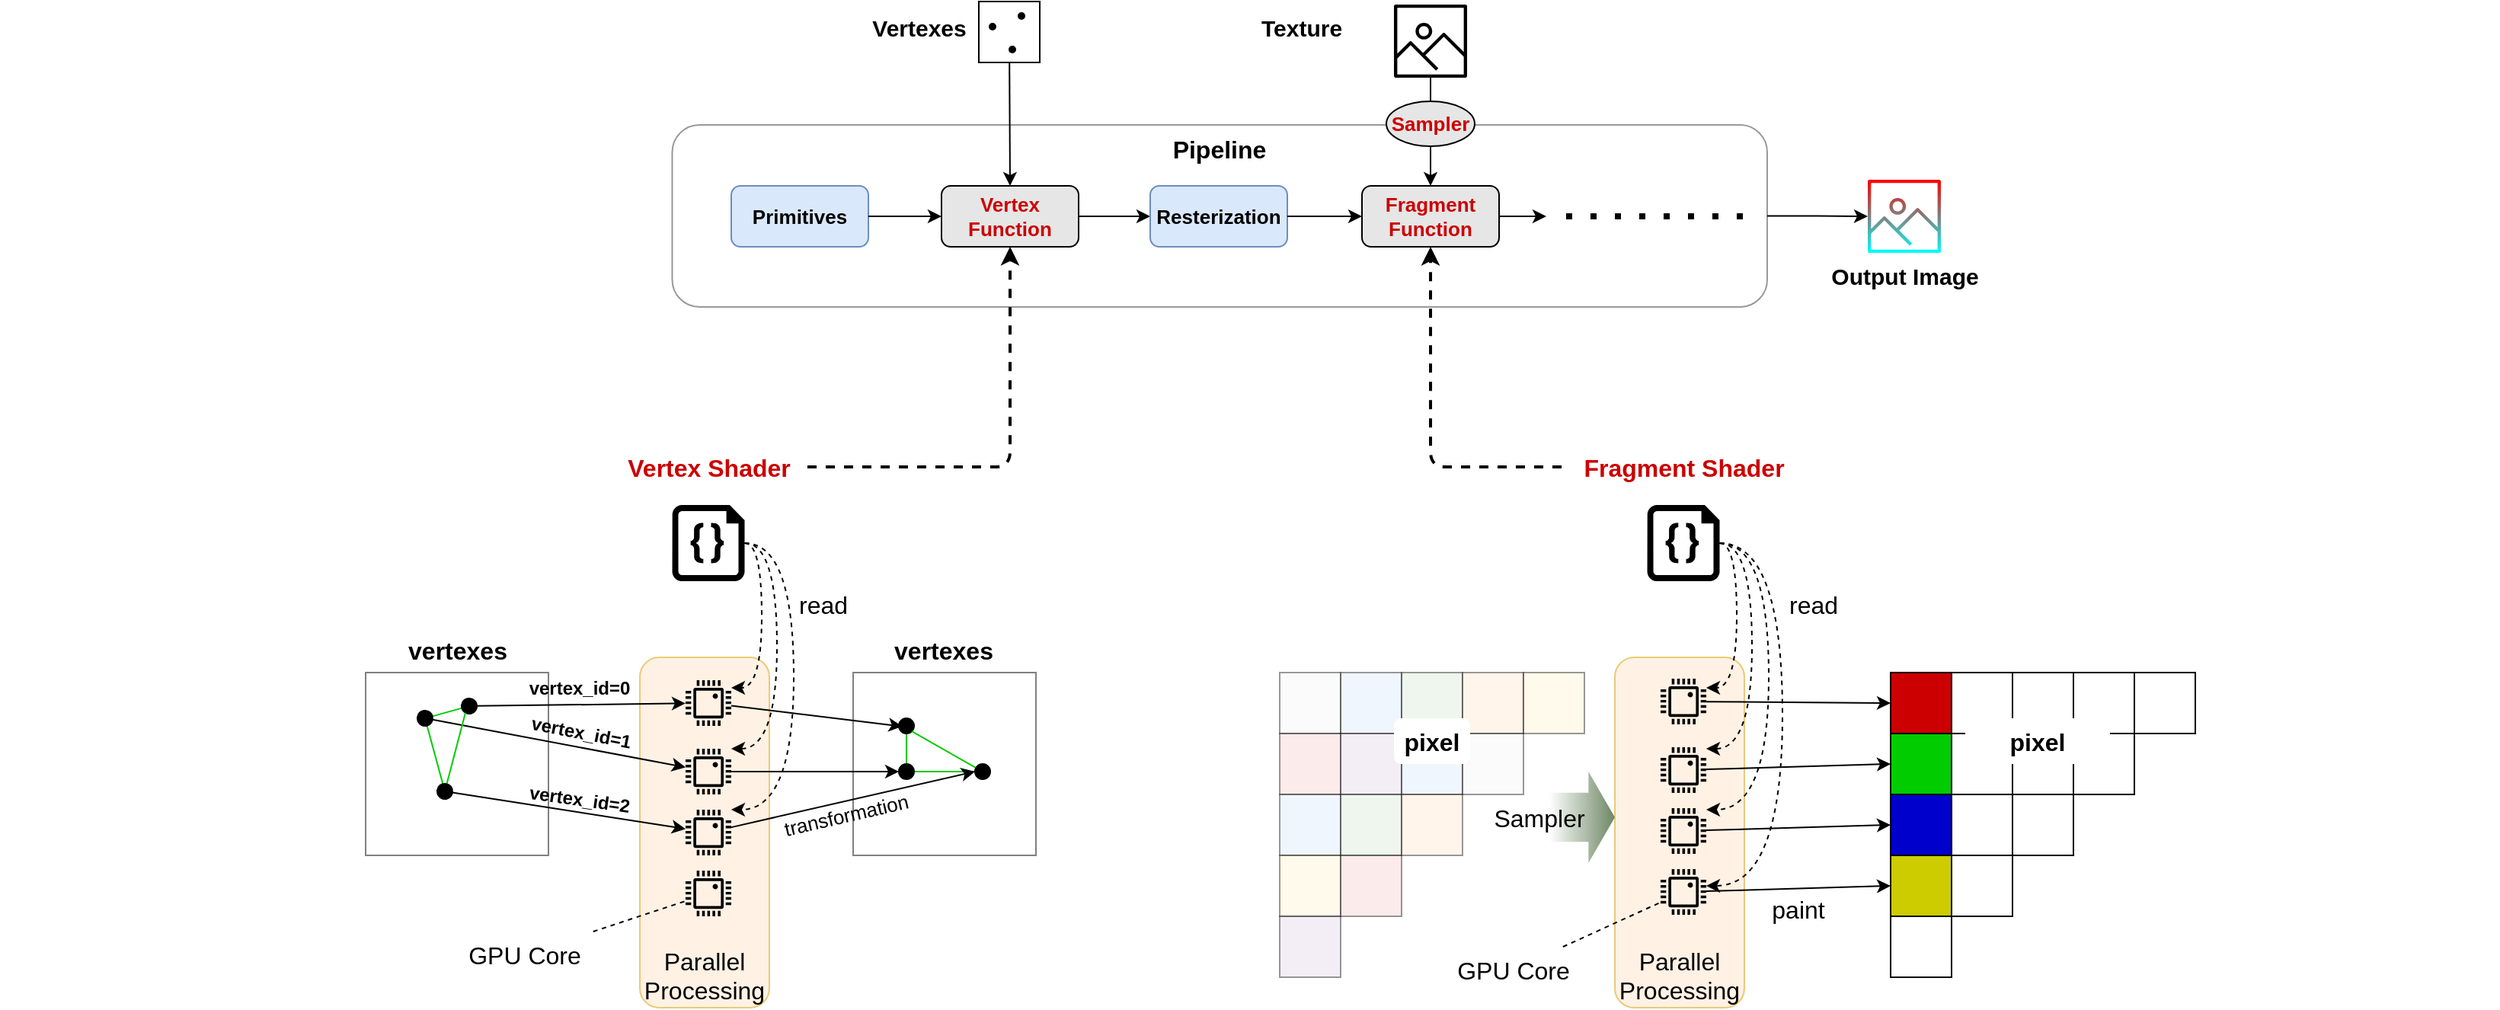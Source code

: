 <mxfile version="21.1.2" type="device">
  <diagram name="ページ1" id="CAR7LNhN3lg9KbOMNgop">
    <mxGraphModel dx="1418" dy="775" grid="1" gridSize="10" guides="1" tooltips="1" connect="1" arrows="1" fold="1" page="1" pageScale="1" pageWidth="1169" pageHeight="827" math="0" shadow="0">
      <root>
        <mxCell id="0" />
        <mxCell id="1" parent="0" />
        <mxCell id="ubxh0lVAukRW7MOjNGpe-1" value="Pipeline" style="rounded=1;whiteSpace=wrap;html=1;verticalAlign=top;fontStyle=1;fontSize=16;fillColor=none;strokeWidth=1;strokeColor=#999999;" parent="1" vertex="1">
          <mxGeometry x="441.25" y="81" width="718.75" height="119.5" as="geometry" />
        </mxCell>
        <mxCell id="ubxh0lVAukRW7MOjNGpe-2" value="Parallel&lt;br&gt;Processing" style="rounded=1;whiteSpace=wrap;html=1;fontStyle=0;verticalAlign=bottom;strokeColor=#d79b00;fillColor=#ffe6cc;fontSize=16;opacity=50;" parent="1" vertex="1">
          <mxGeometry x="420" y="430.5" width="85" height="230" as="geometry" />
        </mxCell>
        <mxCell id="ubxh0lVAukRW7MOjNGpe-3" value="" style="rounded=0;whiteSpace=wrap;html=1;fillColor=none;strokeColor=none;" parent="1" vertex="1">
          <mxGeometry y="0.5" width="40" height="40" as="geometry" />
        </mxCell>
        <mxCell id="ubxh0lVAukRW7MOjNGpe-4" value="" style="rounded=0;whiteSpace=wrap;html=1;fillColor=#CC0000;" parent="1" vertex="1">
          <mxGeometry x="1241" y="440.5" width="40" height="40" as="geometry" />
        </mxCell>
        <mxCell id="ubxh0lVAukRW7MOjNGpe-5" value="" style="rounded=0;whiteSpace=wrap;html=1;fillColor=none;strokeColor=none;" parent="1" vertex="1">
          <mxGeometry x="1600" width="40" height="40" as="geometry" />
        </mxCell>
        <mxCell id="ubxh0lVAukRW7MOjNGpe-6" value="" style="rounded=0;whiteSpace=wrap;html=1;fillColor=#00CC00;" parent="1" vertex="1">
          <mxGeometry x="1241" y="480.5" width="40" height="40" as="geometry" />
        </mxCell>
        <mxCell id="ubxh0lVAukRW7MOjNGpe-7" value="" style="rounded=0;whiteSpace=wrap;html=1;fillColor=#0000CC;" parent="1" vertex="1">
          <mxGeometry x="1241" y="520.5" width="40" height="40" as="geometry" />
        </mxCell>
        <mxCell id="ubxh0lVAukRW7MOjNGpe-8" value="" style="rounded=0;whiteSpace=wrap;html=1;fillColor=#CCCC00;" parent="1" vertex="1">
          <mxGeometry x="1241" y="560.5" width="40" height="40" as="geometry" />
        </mxCell>
        <mxCell id="ubxh0lVAukRW7MOjNGpe-9" value="&lt;font color=&quot;#cc0000&quot;&gt;&lt;b&gt;Fragment Shader&lt;/b&gt;&lt;/font&gt;" style="text;html=1;align=center;verticalAlign=middle;resizable=0;points=[];autosize=1;strokeColor=none;fillColor=none;fontSize=16;container=0;" parent="1" vertex="1">
          <mxGeometry x="1025" y="290.5" width="160" height="30" as="geometry" />
        </mxCell>
        <mxCell id="ubxh0lVAukRW7MOjNGpe-10" value="&lt;font color=&quot;#cc0000&quot;&gt;&lt;b&gt;Vertex Shader&lt;/b&gt;&lt;/font&gt;" style="text;html=1;align=center;verticalAlign=middle;resizable=0;points=[];autosize=1;strokeColor=none;fillColor=none;fontSize=16;container=0;" parent="1" vertex="1">
          <mxGeometry x="400" y="290.5" width="130" height="30" as="geometry" />
        </mxCell>
        <mxCell id="ubxh0lVAukRW7MOjNGpe-11" style="edgeStyle=orthogonalEdgeStyle;shape=connector;curved=1;rounded=0;orthogonalLoop=1;jettySize=auto;html=1;dashed=1;labelBackgroundColor=default;strokeColor=default;fontFamily=Helvetica;fontSize=11;fontColor=default;endArrow=classic;" parent="1" source="ubxh0lVAukRW7MOjNGpe-14" target="ubxh0lVAukRW7MOjNGpe-29" edge="1">
          <mxGeometry relative="1" as="geometry">
            <Array as="points">
              <mxPoint x="500" y="355.5" />
              <mxPoint x="500" y="450.5" />
            </Array>
          </mxGeometry>
        </mxCell>
        <mxCell id="ubxh0lVAukRW7MOjNGpe-12" style="edgeStyle=orthogonalEdgeStyle;shape=connector;curved=1;rounded=0;orthogonalLoop=1;jettySize=auto;html=1;dashed=1;labelBackgroundColor=default;strokeColor=default;fontFamily=Helvetica;fontSize=11;fontColor=default;endArrow=classic;" parent="1" source="ubxh0lVAukRW7MOjNGpe-14" target="ubxh0lVAukRW7MOjNGpe-33" edge="1">
          <mxGeometry relative="1" as="geometry">
            <Array as="points">
              <mxPoint x="510" y="355.5" />
              <mxPoint x="510" y="490.5" />
            </Array>
          </mxGeometry>
        </mxCell>
        <mxCell id="ubxh0lVAukRW7MOjNGpe-13" style="edgeStyle=orthogonalEdgeStyle;shape=connector;curved=1;rounded=0;orthogonalLoop=1;jettySize=auto;html=1;dashed=1;labelBackgroundColor=default;strokeColor=default;fontFamily=Helvetica;fontSize=11;fontColor=default;endArrow=classic;" parent="1" source="ubxh0lVAukRW7MOjNGpe-14" target="ubxh0lVAukRW7MOjNGpe-31" edge="1">
          <mxGeometry relative="1" as="geometry">
            <mxPoint x="520" y="580.5" as="targetPoint" />
            <Array as="points">
              <mxPoint x="521" y="355.5" />
              <mxPoint x="521" y="530.5" />
            </Array>
          </mxGeometry>
        </mxCell>
        <mxCell id="ubxh0lVAukRW7MOjNGpe-14" value="" style="verticalLabelPosition=bottom;html=1;verticalAlign=top;align=center;strokeColor=none;fillColor=#000000;shape=mxgraph.azure.code_file;pointerEvents=1;container=0;" parent="1" vertex="1">
          <mxGeometry x="441.25" y="330.5" width="47.5" height="50" as="geometry" />
        </mxCell>
        <mxCell id="ubxh0lVAukRW7MOjNGpe-15" value="paint" style="text;html=1;align=center;verticalAlign=middle;resizable=0;points=[];autosize=1;strokeColor=none;fillColor=none;fontSize=16;container=0;" parent="1" vertex="1">
          <mxGeometry x="1150" y="580.5" width="60" height="30" as="geometry" />
        </mxCell>
        <mxCell id="ubxh0lVAukRW7MOjNGpe-16" value="" style="group" parent="1" vertex="1" connectable="0">
          <mxGeometry x="560" y="440.5" width="120" height="125" as="geometry" />
        </mxCell>
        <mxCell id="ubxh0lVAukRW7MOjNGpe-17" value="" style="rounded=0;whiteSpace=wrap;html=1;strokeColor=#808080;fillColor=none;" parent="ubxh0lVAukRW7MOjNGpe-16" vertex="1">
          <mxGeometry width="120" height="120" as="geometry" />
        </mxCell>
        <mxCell id="ubxh0lVAukRW7MOjNGpe-18" style="edgeStyle=none;shape=connector;rounded=0;orthogonalLoop=1;jettySize=auto;html=1;entryX=0.5;entryY=0;entryDx=0;entryDy=0;labelBackgroundColor=default;strokeColor=#00CC00;fontFamily=Helvetica;fontSize=11;fontColor=default;endArrow=none;endFill=0;fillColor=#60a917;" parent="ubxh0lVAukRW7MOjNGpe-16" source="ubxh0lVAukRW7MOjNGpe-19" target="ubxh0lVAukRW7MOjNGpe-21" edge="1">
          <mxGeometry relative="1" as="geometry" />
        </mxCell>
        <mxCell id="ubxh0lVAukRW7MOjNGpe-19" value="" style="ellipse;whiteSpace=wrap;html=1;aspect=fixed;fillColor=#000000;" parent="ubxh0lVAukRW7MOjNGpe-16" vertex="1">
          <mxGeometry x="30" y="30" width="10" height="10" as="geometry" />
        </mxCell>
        <mxCell id="ubxh0lVAukRW7MOjNGpe-20" style="edgeStyle=none;shape=connector;rounded=0;orthogonalLoop=1;jettySize=auto;html=1;entryX=0;entryY=0.5;entryDx=0;entryDy=0;labelBackgroundColor=default;strokeColor=#00CC00;fontFamily=Helvetica;fontSize=11;fontColor=default;endArrow=none;endFill=0;fillColor=#60a917;" parent="ubxh0lVAukRW7MOjNGpe-16" source="ubxh0lVAukRW7MOjNGpe-21" target="ubxh0lVAukRW7MOjNGpe-23" edge="1">
          <mxGeometry relative="1" as="geometry" />
        </mxCell>
        <mxCell id="ubxh0lVAukRW7MOjNGpe-21" value="" style="ellipse;whiteSpace=wrap;html=1;aspect=fixed;fillColor=#000000;" parent="ubxh0lVAukRW7MOjNGpe-16" vertex="1">
          <mxGeometry x="30" y="60" width="10" height="10" as="geometry" />
        </mxCell>
        <mxCell id="ubxh0lVAukRW7MOjNGpe-22" style="edgeStyle=none;shape=connector;rounded=0;orthogonalLoop=1;jettySize=auto;html=1;entryX=1;entryY=1;entryDx=0;entryDy=0;labelBackgroundColor=default;strokeColor=#00CC00;fontFamily=Helvetica;fontSize=11;fontColor=default;endArrow=none;endFill=0;fillColor=#60a917;" parent="ubxh0lVAukRW7MOjNGpe-16" source="ubxh0lVAukRW7MOjNGpe-23" target="ubxh0lVAukRW7MOjNGpe-19" edge="1">
          <mxGeometry relative="1" as="geometry" />
        </mxCell>
        <mxCell id="ubxh0lVAukRW7MOjNGpe-23" value="" style="ellipse;whiteSpace=wrap;html=1;aspect=fixed;fillColor=#000000;" parent="ubxh0lVAukRW7MOjNGpe-16" vertex="1">
          <mxGeometry x="80" y="60" width="10" height="10" as="geometry" />
        </mxCell>
        <mxCell id="ubxh0lVAukRW7MOjNGpe-24" value="" style="rounded=0;whiteSpace=wrap;html=1;strokeColor=#808080;movable=1;resizable=1;rotatable=1;deletable=1;editable=1;locked=0;connectable=1;fillColor=none;" parent="1" vertex="1">
          <mxGeometry x="240" y="440.5" width="120" height="120" as="geometry" />
        </mxCell>
        <mxCell id="ubxh0lVAukRW7MOjNGpe-25" value="&lt;b style=&quot;&quot;&gt;vertexes&lt;/b&gt;" style="text;html=1;align=center;verticalAlign=middle;resizable=0;points=[];autosize=1;strokeColor=none;fillColor=none;fontSize=16;container=0;" parent="1" vertex="1">
          <mxGeometry x="255" y="410.5" width="90" height="30" as="geometry" />
        </mxCell>
        <mxCell id="ubxh0lVAukRW7MOjNGpe-26" value="&lt;span style=&quot;&quot;&gt;vertexes&lt;/span&gt;" style="text;html=1;align=center;verticalAlign=middle;resizable=0;points=[];autosize=1;strokeColor=none;fillColor=none;fontSize=16;container=0;fontStyle=1" parent="1" vertex="1">
          <mxGeometry x="574" y="410.5" width="90" height="30" as="geometry" />
        </mxCell>
        <mxCell id="ubxh0lVAukRW7MOjNGpe-27" style="edgeStyle=none;shape=connector;rounded=0;orthogonalLoop=1;jettySize=auto;html=1;entryX=0.233;entryY=0.533;entryDx=0;entryDy=0;entryPerimeter=0;labelBackgroundColor=default;strokeColor=default;fontFamily=Helvetica;fontSize=11;fontColor=default;endArrow=classic;" parent="1" source="ubxh0lVAukRW7MOjNGpe-29" target="ubxh0lVAukRW7MOjNGpe-19" edge="1">
          <mxGeometry relative="1" as="geometry" />
        </mxCell>
        <mxCell id="ubxh0lVAukRW7MOjNGpe-28" value="&lt;font style=&quot;font-size: 13px;&quot;&gt;transformation&lt;/font&gt;" style="edgeLabel;html=1;align=center;verticalAlign=middle;resizable=0;points=[];labelBackgroundColor=none;rotation=347;" parent="ubxh0lVAukRW7MOjNGpe-27" vertex="1" connectable="0">
          <mxGeometry x="0.076" y="1" relative="1" as="geometry">
            <mxPoint x="14" y="65" as="offset" />
          </mxGeometry>
        </mxCell>
        <mxCell id="ubxh0lVAukRW7MOjNGpe-29" value="" style="pointerEvents=1;shadow=0;dashed=0;html=1;strokeColor=none;fillColor=#000000;labelPosition=center;verticalLabelPosition=bottom;verticalAlign=top;align=center;outlineConnect=0;shape=mxgraph.veeam.cpu;flipV=1;" parent="1" vertex="1">
          <mxGeometry x="450" y="445.5" width="30" height="30" as="geometry" />
        </mxCell>
        <mxCell id="ubxh0lVAukRW7MOjNGpe-30" style="edgeStyle=none;shape=connector;rounded=0;orthogonalLoop=1;jettySize=auto;html=1;entryX=0;entryY=0.5;entryDx=0;entryDy=0;labelBackgroundColor=default;strokeColor=default;fontFamily=Helvetica;fontSize=11;fontColor=default;endArrow=classic;" parent="1" source="ubxh0lVAukRW7MOjNGpe-31" target="ubxh0lVAukRW7MOjNGpe-23" edge="1">
          <mxGeometry relative="1" as="geometry" />
        </mxCell>
        <mxCell id="ubxh0lVAukRW7MOjNGpe-31" value="" style="pointerEvents=1;shadow=0;dashed=0;html=1;strokeColor=none;fillColor=#000000;labelPosition=center;verticalLabelPosition=bottom;verticalAlign=top;align=center;outlineConnect=0;shape=mxgraph.veeam.cpu;flipV=1;" parent="1" vertex="1">
          <mxGeometry x="450" y="530.5" width="30" height="30" as="geometry" />
        </mxCell>
        <mxCell id="ubxh0lVAukRW7MOjNGpe-32" style="edgeStyle=none;shape=connector;rounded=0;orthogonalLoop=1;jettySize=auto;html=1;entryX=0;entryY=0.5;entryDx=0;entryDy=0;labelBackgroundColor=default;strokeColor=default;fontFamily=Helvetica;fontSize=11;fontColor=default;endArrow=classic;" parent="1" source="ubxh0lVAukRW7MOjNGpe-33" target="ubxh0lVAukRW7MOjNGpe-21" edge="1">
          <mxGeometry relative="1" as="geometry" />
        </mxCell>
        <mxCell id="ubxh0lVAukRW7MOjNGpe-33" value="" style="pointerEvents=1;shadow=0;dashed=0;html=1;strokeColor=none;fillColor=#000000;labelPosition=center;verticalLabelPosition=bottom;verticalAlign=top;align=center;outlineConnect=0;shape=mxgraph.veeam.cpu;flipV=1;" parent="1" vertex="1">
          <mxGeometry x="450" y="490.5" width="30" height="30" as="geometry" />
        </mxCell>
        <mxCell id="ubxh0lVAukRW7MOjNGpe-34" style="rounded=0;orthogonalLoop=1;jettySize=auto;html=1;" parent="1" source="ubxh0lVAukRW7MOjNGpe-36" target="ubxh0lVAukRW7MOjNGpe-29" edge="1">
          <mxGeometry relative="1" as="geometry" />
        </mxCell>
        <mxCell id="DL3VbjLe8YV_Hf3F7eOz-2" value="&lt;b style=&quot;border-color: var(--border-color); font-size: 12px;&quot;&gt;vertex_id=0&lt;/b&gt;" style="edgeLabel;html=1;align=center;verticalAlign=middle;resizable=0;points=[];labelBackgroundColor=none;" vertex="1" connectable="0" parent="ubxh0lVAukRW7MOjNGpe-34">
          <mxGeometry x="0.118" relative="1" as="geometry">
            <mxPoint x="-10" y="-11" as="offset" />
          </mxGeometry>
        </mxCell>
        <mxCell id="ubxh0lVAukRW7MOjNGpe-35" style="edgeStyle=none;shape=connector;rounded=0;orthogonalLoop=1;jettySize=auto;html=1;entryX=0.5;entryY=0;entryDx=0;entryDy=0;labelBackgroundColor=default;strokeColor=#00CC00;fontFamily=Helvetica;fontSize=11;fontColor=default;endArrow=none;endFill=0;fillColor=#60a917;" parent="1" source="ubxh0lVAukRW7MOjNGpe-36" target="ubxh0lVAukRW7MOjNGpe-39" edge="1">
          <mxGeometry relative="1" as="geometry" />
        </mxCell>
        <mxCell id="ubxh0lVAukRW7MOjNGpe-36" value="" style="ellipse;whiteSpace=wrap;html=1;aspect=fixed;fillColor=#000000;rotation=75;" parent="1" vertex="1">
          <mxGeometry x="303" y="457.5" width="10" height="10" as="geometry" />
        </mxCell>
        <mxCell id="ubxh0lVAukRW7MOjNGpe-37" style="edgeStyle=none;shape=connector;rounded=0;orthogonalLoop=1;jettySize=auto;html=1;labelBackgroundColor=default;strokeColor=default;fontFamily=Helvetica;fontSize=11;fontColor=default;endArrow=classic;" parent="1" source="ubxh0lVAukRW7MOjNGpe-39" target="ubxh0lVAukRW7MOjNGpe-33" edge="1">
          <mxGeometry relative="1" as="geometry" />
        </mxCell>
        <mxCell id="DL3VbjLe8YV_Hf3F7eOz-3" value="&lt;b style=&quot;border-color: var(--border-color); font-size: 12px;&quot;&gt;vertex_id=1&lt;/b&gt;" style="edgeLabel;html=1;align=center;verticalAlign=middle;resizable=0;points=[];labelBackgroundColor=none;rotation=11;" vertex="1" connectable="0" parent="ubxh0lVAukRW7MOjNGpe-37">
          <mxGeometry x="0.317" relative="1" as="geometry">
            <mxPoint x="-13" y="-12" as="offset" />
          </mxGeometry>
        </mxCell>
        <mxCell id="ubxh0lVAukRW7MOjNGpe-38" style="rounded=0;orthogonalLoop=1;jettySize=auto;html=1;endArrow=none;endFill=0;strokeColor=#00CC00;fillColor=#60a917;" parent="1" source="ubxh0lVAukRW7MOjNGpe-39" target="ubxh0lVAukRW7MOjNGpe-42" edge="1">
          <mxGeometry relative="1" as="geometry" />
        </mxCell>
        <mxCell id="ubxh0lVAukRW7MOjNGpe-39" value="" style="ellipse;whiteSpace=wrap;html=1;aspect=fixed;fillColor=#000000;rotation=75;" parent="1" vertex="1">
          <mxGeometry x="274" y="465.5" width="10" height="10" as="geometry" />
        </mxCell>
        <mxCell id="ubxh0lVAukRW7MOjNGpe-40" style="edgeStyle=none;shape=connector;rounded=0;orthogonalLoop=1;jettySize=auto;html=1;labelBackgroundColor=default;strokeColor=default;fontFamily=Helvetica;fontSize=11;fontColor=default;endArrow=classic;" parent="1" source="ubxh0lVAukRW7MOjNGpe-42" target="ubxh0lVAukRW7MOjNGpe-31" edge="1">
          <mxGeometry relative="1" as="geometry" />
        </mxCell>
        <mxCell id="DL3VbjLe8YV_Hf3F7eOz-4" value="&lt;b style=&quot;border-color: var(--border-color); font-size: 12px;&quot;&gt;vertex_id=2&lt;/b&gt;" style="edgeLabel;html=1;align=center;verticalAlign=middle;resizable=0;points=[];rotation=8;labelBackgroundColor=none;" vertex="1" connectable="0" parent="ubxh0lVAukRW7MOjNGpe-40">
          <mxGeometry x="0.284" relative="1" as="geometry">
            <mxPoint x="-15" y="-11" as="offset" />
          </mxGeometry>
        </mxCell>
        <mxCell id="ubxh0lVAukRW7MOjNGpe-41" style="edgeStyle=none;shape=connector;rounded=0;orthogonalLoop=1;jettySize=auto;html=1;entryX=1;entryY=1;entryDx=0;entryDy=0;labelBackgroundColor=default;strokeColor=#00CC00;fontFamily=Helvetica;fontSize=11;fontColor=default;endArrow=none;endFill=0;fillColor=#60a917;" parent="1" source="ubxh0lVAukRW7MOjNGpe-42" target="ubxh0lVAukRW7MOjNGpe-36" edge="1">
          <mxGeometry relative="1" as="geometry" />
        </mxCell>
        <mxCell id="ubxh0lVAukRW7MOjNGpe-42" value="" style="ellipse;whiteSpace=wrap;html=1;aspect=fixed;fillColor=#000000;rotation=75;" parent="1" vertex="1">
          <mxGeometry x="287" y="513.5" width="10" height="10" as="geometry" />
        </mxCell>
        <mxCell id="ubxh0lVAukRW7MOjNGpe-43" value="read" style="text;html=1;align=center;verticalAlign=middle;resizable=0;points=[];autosize=1;strokeColor=none;fillColor=none;fontSize=16;container=0;" parent="1" vertex="1">
          <mxGeometry x="510" y="380.5" width="60" height="30" as="geometry" />
        </mxCell>
        <mxCell id="ubxh0lVAukRW7MOjNGpe-44" value="" style="pointerEvents=1;shadow=0;dashed=0;html=1;strokeColor=none;fillColor=#000000;labelPosition=center;verticalLabelPosition=bottom;verticalAlign=top;align=center;outlineConnect=0;shape=mxgraph.veeam.cpu;flipV=1;" parent="1" vertex="1">
          <mxGeometry x="450" y="570.5" width="30" height="30" as="geometry" />
        </mxCell>
        <mxCell id="ubxh0lVAukRW7MOjNGpe-45" style="rounded=0;orthogonalLoop=1;jettySize=auto;html=1;endArrow=none;endFill=0;dashed=1;" parent="1" source="ubxh0lVAukRW7MOjNGpe-46" target="ubxh0lVAukRW7MOjNGpe-44" edge="1">
          <mxGeometry relative="1" as="geometry" />
        </mxCell>
        <mxCell id="ubxh0lVAukRW7MOjNGpe-46" value="GPU Core" style="text;html=1;align=center;verticalAlign=middle;resizable=0;points=[];autosize=1;strokeColor=none;fillColor=none;fontSize=16;container=0;" parent="1" vertex="1">
          <mxGeometry x="294" y="610.5" width="100" height="30" as="geometry" />
        </mxCell>
        <mxCell id="ubxh0lVAukRW7MOjNGpe-47" style="rounded=1;orthogonalLoop=1;jettySize=auto;html=1;strokeWidth=2;edgeStyle=orthogonalEdgeStyle;entryX=0.5;entryY=1;entryDx=0;entryDy=0;shadow=0;dashed=1;" parent="1" source="ubxh0lVAukRW7MOjNGpe-10" target="ubxh0lVAukRW7MOjNGpe-111" edge="1">
          <mxGeometry relative="1" as="geometry">
            <mxPoint x="710" y="170.5" as="targetPoint" />
            <mxPoint x="540" y="310.5" as="sourcePoint" />
          </mxGeometry>
        </mxCell>
        <mxCell id="ubxh0lVAukRW7MOjNGpe-48" style="rounded=1;orthogonalLoop=1;jettySize=auto;html=1;strokeWidth=2;edgeStyle=orthogonalEdgeStyle;shadow=0;dashed=1;" parent="1" source="ubxh0lVAukRW7MOjNGpe-9" target="ubxh0lVAukRW7MOjNGpe-115" edge="1">
          <mxGeometry relative="1" as="geometry">
            <mxPoint x="970" y="190.5" as="targetPoint" />
            <mxPoint x="1040" y="310.5" as="sourcePoint" />
          </mxGeometry>
        </mxCell>
        <mxCell id="ubxh0lVAukRW7MOjNGpe-49" style="rounded=0;orthogonalLoop=1;jettySize=auto;html=1;entryX=0.5;entryY=0;entryDx=0;entryDy=0;" parent="1" source="ubxh0lVAukRW7MOjNGpe-50" target="ubxh0lVAukRW7MOjNGpe-115" edge="1">
          <mxGeometry relative="1" as="geometry" />
        </mxCell>
        <mxCell id="ubxh0lVAukRW7MOjNGpe-50" value="" style="sketch=0;outlineConnect=0;fontColor=#232F3E;gradientColor=none;fillColor=#000000;strokeColor=none;dashed=0;verticalLabelPosition=bottom;verticalAlign=top;align=center;html=1;fontSize=12;fontStyle=0;aspect=fixed;pointerEvents=1;shape=mxgraph.aws4.container_registry_image;" parent="1" vertex="1">
          <mxGeometry x="915" y="2" width="48" height="48" as="geometry" />
        </mxCell>
        <mxCell id="ubxh0lVAukRW7MOjNGpe-51" value="" style="sketch=0;outlineConnect=0;fontColor=#232F3E;gradientColor=#00FFFF;fillColor=#FF0000;strokeColor=none;dashed=0;verticalLabelPosition=bottom;verticalAlign=top;align=center;html=1;fontSize=12;fontStyle=0;aspect=fixed;pointerEvents=1;shape=mxgraph.aws4.container_registry_image;fillStyle=auto;" parent="1" vertex="1">
          <mxGeometry x="1226" y="117" width="48" height="48" as="geometry" />
        </mxCell>
        <mxCell id="ubxh0lVAukRW7MOjNGpe-52" value="Parallel&lt;br&gt;Processing" style="rounded=1;whiteSpace=wrap;html=1;fontStyle=0;verticalAlign=bottom;strokeColor=#d79b00;fillColor=#ffe6cc;fontSize=16;opacity=50;" parent="1" vertex="1">
          <mxGeometry x="1060" y="430.5" width="85" height="230" as="geometry" />
        </mxCell>
        <mxCell id="ubxh0lVAukRW7MOjNGpe-53" style="edgeStyle=orthogonalEdgeStyle;shape=connector;curved=1;rounded=0;orthogonalLoop=1;jettySize=auto;html=1;dashed=1;labelBackgroundColor=default;strokeColor=default;fontFamily=Helvetica;fontSize=11;fontColor=default;endArrow=classic;" parent="1" source="ubxh0lVAukRW7MOjNGpe-57" target="ubxh0lVAukRW7MOjNGpe-59" edge="1">
          <mxGeometry relative="1" as="geometry">
            <Array as="points">
              <mxPoint x="1140" y="355.5" />
              <mxPoint x="1140" y="450.5" />
            </Array>
          </mxGeometry>
        </mxCell>
        <mxCell id="ubxh0lVAukRW7MOjNGpe-54" style="edgeStyle=orthogonalEdgeStyle;shape=connector;curved=1;rounded=0;orthogonalLoop=1;jettySize=auto;html=1;dashed=1;labelBackgroundColor=default;strokeColor=default;fontFamily=Helvetica;fontSize=11;fontColor=default;endArrow=classic;" parent="1" source="ubxh0lVAukRW7MOjNGpe-57" target="ubxh0lVAukRW7MOjNGpe-63" edge="1">
          <mxGeometry relative="1" as="geometry">
            <Array as="points">
              <mxPoint x="1150" y="355.5" />
              <mxPoint x="1150" y="490.5" />
            </Array>
          </mxGeometry>
        </mxCell>
        <mxCell id="ubxh0lVAukRW7MOjNGpe-55" style="edgeStyle=orthogonalEdgeStyle;shape=connector;curved=1;rounded=0;orthogonalLoop=1;jettySize=auto;html=1;dashed=1;labelBackgroundColor=default;strokeColor=default;fontFamily=Helvetica;fontSize=11;fontColor=default;endArrow=classic;" parent="1" source="ubxh0lVAukRW7MOjNGpe-57" target="ubxh0lVAukRW7MOjNGpe-61" edge="1">
          <mxGeometry relative="1" as="geometry">
            <mxPoint x="1160" y="580.5" as="targetPoint" />
            <Array as="points">
              <mxPoint x="1161" y="355.5" />
              <mxPoint x="1161" y="530.5" />
            </Array>
          </mxGeometry>
        </mxCell>
        <mxCell id="ubxh0lVAukRW7MOjNGpe-56" style="edgeStyle=orthogonalEdgeStyle;rounded=0;orthogonalLoop=1;jettySize=auto;html=1;dashed=1;curved=1;" parent="1" source="ubxh0lVAukRW7MOjNGpe-57" target="ubxh0lVAukRW7MOjNGpe-66" edge="1">
          <mxGeometry relative="1" as="geometry">
            <Array as="points">
              <mxPoint x="1170" y="355.5" />
              <mxPoint x="1170" y="580.5" />
            </Array>
          </mxGeometry>
        </mxCell>
        <mxCell id="ubxh0lVAukRW7MOjNGpe-57" value="" style="verticalLabelPosition=bottom;html=1;verticalAlign=top;align=center;strokeColor=none;fillColor=#000000;shape=mxgraph.azure.code_file;pointerEvents=1;container=0;" parent="1" vertex="1">
          <mxGeometry x="1081.25" y="330.5" width="47.5" height="50" as="geometry" />
        </mxCell>
        <mxCell id="ubxh0lVAukRW7MOjNGpe-58" style="shape=connector;rounded=0;orthogonalLoop=1;jettySize=auto;html=1;entryX=0;entryY=0.5;entryDx=0;entryDy=0;labelBackgroundColor=default;strokeColor=default;fontFamily=Helvetica;fontSize=11;fontColor=default;endArrow=classic;" parent="1" source="ubxh0lVAukRW7MOjNGpe-59" target="ubxh0lVAukRW7MOjNGpe-4" edge="1">
          <mxGeometry relative="1" as="geometry">
            <mxPoint x="1232.33" y="475.83" as="targetPoint" />
          </mxGeometry>
        </mxCell>
        <mxCell id="ubxh0lVAukRW7MOjNGpe-59" value="" style="pointerEvents=1;shadow=0;dashed=0;html=1;strokeColor=none;fillColor=#000000;labelPosition=center;verticalLabelPosition=bottom;verticalAlign=top;align=center;outlineConnect=0;shape=mxgraph.veeam.cpu;flipV=1;" parent="1" vertex="1">
          <mxGeometry x="1090" y="444.5" width="30" height="30" as="geometry" />
        </mxCell>
        <mxCell id="ubxh0lVAukRW7MOjNGpe-60" style="rounded=0;orthogonalLoop=1;jettySize=auto;html=1;entryX=0;entryY=0.5;entryDx=0;entryDy=0;" parent="1" source="ubxh0lVAukRW7MOjNGpe-61" target="ubxh0lVAukRW7MOjNGpe-7" edge="1">
          <mxGeometry relative="1" as="geometry" />
        </mxCell>
        <mxCell id="ubxh0lVAukRW7MOjNGpe-61" value="" style="pointerEvents=1;shadow=0;dashed=0;html=1;strokeColor=none;fillColor=#000000;labelPosition=center;verticalLabelPosition=bottom;verticalAlign=top;align=center;outlineConnect=0;shape=mxgraph.veeam.cpu;flipV=1;" parent="1" vertex="1">
          <mxGeometry x="1090" y="529.5" width="30" height="30" as="geometry" />
        </mxCell>
        <mxCell id="ubxh0lVAukRW7MOjNGpe-62" style="edgeStyle=none;shape=connector;rounded=0;orthogonalLoop=1;jettySize=auto;html=1;entryX=0;entryY=0.5;entryDx=0;entryDy=0;labelBackgroundColor=default;strokeColor=default;fontFamily=Helvetica;fontSize=11;fontColor=default;endArrow=classic;" parent="1" source="ubxh0lVAukRW7MOjNGpe-63" target="ubxh0lVAukRW7MOjNGpe-6" edge="1">
          <mxGeometry relative="1" as="geometry">
            <mxPoint x="1230" y="505.5" as="targetPoint" />
          </mxGeometry>
        </mxCell>
        <mxCell id="ubxh0lVAukRW7MOjNGpe-63" value="" style="pointerEvents=1;shadow=0;dashed=0;html=1;strokeColor=none;fillColor=#000000;labelPosition=center;verticalLabelPosition=bottom;verticalAlign=top;align=center;outlineConnect=0;shape=mxgraph.veeam.cpu;flipV=1;" parent="1" vertex="1">
          <mxGeometry x="1090" y="489.5" width="30" height="30" as="geometry" />
        </mxCell>
        <mxCell id="ubxh0lVAukRW7MOjNGpe-64" value="read" style="text;html=1;align=center;verticalAlign=middle;resizable=0;points=[];autosize=1;strokeColor=none;fillColor=none;fontSize=16;container=0;" parent="1" vertex="1">
          <mxGeometry x="1160" y="380.5" width="60" height="30" as="geometry" />
        </mxCell>
        <mxCell id="ubxh0lVAukRW7MOjNGpe-65" style="rounded=0;orthogonalLoop=1;jettySize=auto;html=1;entryX=0;entryY=0.5;entryDx=0;entryDy=0;" parent="1" source="ubxh0lVAukRW7MOjNGpe-66" target="ubxh0lVAukRW7MOjNGpe-8" edge="1">
          <mxGeometry relative="1" as="geometry" />
        </mxCell>
        <mxCell id="ubxh0lVAukRW7MOjNGpe-66" value="" style="pointerEvents=1;shadow=0;dashed=0;html=1;strokeColor=none;fillColor=#000000;labelPosition=center;verticalLabelPosition=bottom;verticalAlign=top;align=center;outlineConnect=0;shape=mxgraph.veeam.cpu;flipV=1;" parent="1" vertex="1">
          <mxGeometry x="1090" y="569.5" width="30" height="30" as="geometry" />
        </mxCell>
        <mxCell id="ubxh0lVAukRW7MOjNGpe-67" style="rounded=0;orthogonalLoop=1;jettySize=auto;html=1;endArrow=none;endFill=0;dashed=1;" parent="1" source="ubxh0lVAukRW7MOjNGpe-68" target="ubxh0lVAukRW7MOjNGpe-66" edge="1">
          <mxGeometry relative="1" as="geometry" />
        </mxCell>
        <mxCell id="ubxh0lVAukRW7MOjNGpe-68" value="GPU Core" style="text;html=1;align=center;verticalAlign=middle;resizable=0;points=[];autosize=1;strokeColor=none;fillColor=none;fontSize=16;container=0;" parent="1" vertex="1">
          <mxGeometry x="943" y="620.5" width="100" height="30" as="geometry" />
        </mxCell>
        <mxCell id="ubxh0lVAukRW7MOjNGpe-69" value="" style="rounded=0;whiteSpace=wrap;html=1;flipV=1;flipH=1;" parent="1" vertex="1">
          <mxGeometry x="1241" y="600.5" width="40" height="40" as="geometry" />
        </mxCell>
        <mxCell id="ubxh0lVAukRW7MOjNGpe-70" value="" style="rounded=0;whiteSpace=wrap;html=1;flipV=1;flipH=1;" parent="1" vertex="1">
          <mxGeometry x="1281" y="440.5" width="40" height="40" as="geometry" />
        </mxCell>
        <mxCell id="ubxh0lVAukRW7MOjNGpe-71" value="" style="rounded=0;whiteSpace=wrap;html=1;flipV=1;flipH=1;" parent="1" vertex="1">
          <mxGeometry x="1281" y="480.5" width="40" height="40" as="geometry" />
        </mxCell>
        <mxCell id="ubxh0lVAukRW7MOjNGpe-72" value="" style="rounded=0;whiteSpace=wrap;html=1;flipV=1;flipH=1;" parent="1" vertex="1">
          <mxGeometry x="1281" y="520.5" width="40" height="40" as="geometry" />
        </mxCell>
        <mxCell id="ubxh0lVAukRW7MOjNGpe-73" value="" style="rounded=0;whiteSpace=wrap;html=1;flipV=1;flipH=1;" parent="1" vertex="1">
          <mxGeometry x="1281" y="560.5" width="40" height="40" as="geometry" />
        </mxCell>
        <mxCell id="ubxh0lVAukRW7MOjNGpe-74" value="" style="rounded=0;whiteSpace=wrap;html=1;flipV=1;flipH=1;" parent="1" vertex="1">
          <mxGeometry x="1321" y="440.5" width="40" height="40" as="geometry" />
        </mxCell>
        <mxCell id="ubxh0lVAukRW7MOjNGpe-75" value="" style="rounded=0;whiteSpace=wrap;html=1;flipV=1;flipH=1;" parent="1" vertex="1">
          <mxGeometry x="1321" y="480.5" width="40" height="40" as="geometry" />
        </mxCell>
        <mxCell id="ubxh0lVAukRW7MOjNGpe-76" value="" style="rounded=0;whiteSpace=wrap;html=1;flipV=1;flipH=1;" parent="1" vertex="1">
          <mxGeometry x="1321" y="520.5" width="40" height="40" as="geometry" />
        </mxCell>
        <mxCell id="ubxh0lVAukRW7MOjNGpe-77" value="" style="rounded=0;whiteSpace=wrap;html=1;flipV=1;flipH=1;" parent="1" vertex="1">
          <mxGeometry x="1361" y="440.5" width="40" height="40" as="geometry" />
        </mxCell>
        <mxCell id="ubxh0lVAukRW7MOjNGpe-78" value="" style="rounded=0;whiteSpace=wrap;html=1;flipV=1;flipH=1;" parent="1" vertex="1">
          <mxGeometry x="1361" y="480.5" width="40" height="40" as="geometry" />
        </mxCell>
        <mxCell id="ubxh0lVAukRW7MOjNGpe-79" value="" style="rounded=0;whiteSpace=wrap;html=1;flipV=1;flipH=1;" parent="1" vertex="1">
          <mxGeometry x="1401" y="440.5" width="40" height="40" as="geometry" />
        </mxCell>
        <mxCell id="ubxh0lVAukRW7MOjNGpe-80" value="pixel" style="rounded=1;whiteSpace=wrap;html=1;fontStyle=1;strokeColor=none;fontSize=16;" parent="1" vertex="1">
          <mxGeometry x="1290" y="470.5" width="95" height="30" as="geometry" />
        </mxCell>
        <mxCell id="ubxh0lVAukRW7MOjNGpe-81" value="" style="rounded=0;whiteSpace=wrap;html=1;fillColor=#f5f5f5;fontColor=#333333;strokeColor=#000000;opacity=40;" parent="1" vertex="1">
          <mxGeometry x="840" y="440.5" width="40" height="40" as="geometry" />
        </mxCell>
        <mxCell id="ubxh0lVAukRW7MOjNGpe-82" value="" style="rounded=0;whiteSpace=wrap;html=1;fillColor=#f8cecc;strokeColor=#000000;opacity=40;" parent="1" vertex="1">
          <mxGeometry x="840" y="480.5" width="40" height="40" as="geometry" />
        </mxCell>
        <mxCell id="ubxh0lVAukRW7MOjNGpe-83" value="" style="rounded=0;whiteSpace=wrap;html=1;fillColor=#dae8fc;strokeColor=#000000;opacity=40;" parent="1" vertex="1">
          <mxGeometry x="840" y="520.5" width="40" height="40" as="geometry" />
        </mxCell>
        <mxCell id="ubxh0lVAukRW7MOjNGpe-84" value="" style="rounded=0;whiteSpace=wrap;html=1;fillColor=#fff2cc;strokeColor=#000000;opacity=40;" parent="1" vertex="1">
          <mxGeometry x="840" y="560.5" width="40" height="40" as="geometry" />
        </mxCell>
        <mxCell id="ubxh0lVAukRW7MOjNGpe-85" value="" style="rounded=0;whiteSpace=wrap;html=1;flipV=1;flipH=1;fillColor=#e1d5e7;strokeColor=#000000;opacity=40;" parent="1" vertex="1">
          <mxGeometry x="840" y="600.5" width="40" height="40" as="geometry" />
        </mxCell>
        <mxCell id="ubxh0lVAukRW7MOjNGpe-86" value="" style="rounded=0;whiteSpace=wrap;html=1;flipV=1;flipH=1;fillColor=#dae8fc;strokeColor=#000000;opacity=40;" parent="1" vertex="1">
          <mxGeometry x="880" y="440.5" width="40" height="40" as="geometry" />
        </mxCell>
        <mxCell id="ubxh0lVAukRW7MOjNGpe-87" value="" style="rounded=0;whiteSpace=wrap;html=1;flipV=1;flipH=1;fillColor=#e1d5e7;strokeColor=#000000;opacity=40;" parent="1" vertex="1">
          <mxGeometry x="880" y="480.5" width="40" height="40" as="geometry" />
        </mxCell>
        <mxCell id="ubxh0lVAukRW7MOjNGpe-88" value="" style="rounded=0;whiteSpace=wrap;html=1;flipV=1;flipH=1;fillColor=#d5e8d4;strokeColor=#000000;opacity=40;" parent="1" vertex="1">
          <mxGeometry x="880" y="520.5" width="40" height="40" as="geometry" />
        </mxCell>
        <mxCell id="ubxh0lVAukRW7MOjNGpe-89" value="" style="rounded=0;whiteSpace=wrap;html=1;flipV=1;flipH=1;fillColor=#f8cecc;strokeColor=#000000;opacity=40;" parent="1" vertex="1">
          <mxGeometry x="880" y="560.5" width="40" height="40" as="geometry" />
        </mxCell>
        <mxCell id="ubxh0lVAukRW7MOjNGpe-90" value="" style="rounded=0;whiteSpace=wrap;html=1;flipV=1;flipH=1;fillColor=#d5e8d4;strokeColor=#000000;opacity=40;" parent="1" vertex="1">
          <mxGeometry x="920" y="440.5" width="40" height="40" as="geometry" />
        </mxCell>
        <mxCell id="ubxh0lVAukRW7MOjNGpe-91" value="" style="rounded=0;whiteSpace=wrap;html=1;flipV=1;flipH=1;fillColor=#dae8fc;strokeColor=#000000;opacity=40;" parent="1" vertex="1">
          <mxGeometry x="920" y="480.5" width="40" height="40" as="geometry" />
        </mxCell>
        <mxCell id="ubxh0lVAukRW7MOjNGpe-92" value="" style="rounded=0;whiteSpace=wrap;html=1;flipV=1;flipH=1;fillColor=#ffe6cc;strokeColor=#000000;opacity=40;" parent="1" vertex="1">
          <mxGeometry x="920" y="520.5" width="40" height="40" as="geometry" />
        </mxCell>
        <mxCell id="ubxh0lVAukRW7MOjNGpe-93" value="" style="rounded=0;whiteSpace=wrap;html=1;flipV=1;flipH=1;fillColor=#ffe6cc;strokeColor=#000000;opacity=40;" parent="1" vertex="1">
          <mxGeometry x="960" y="440.5" width="40" height="40" as="geometry" />
        </mxCell>
        <mxCell id="ubxh0lVAukRW7MOjNGpe-94" value="" style="rounded=0;whiteSpace=wrap;html=1;flipV=1;flipH=1;fillColor=#f5f5f5;fontColor=#333333;strokeColor=#000000;opacity=40;" parent="1" vertex="1">
          <mxGeometry x="960" y="480.5" width="40" height="40" as="geometry" />
        </mxCell>
        <mxCell id="ubxh0lVAukRW7MOjNGpe-95" value="" style="rounded=0;whiteSpace=wrap;html=1;flipV=1;flipH=1;fillColor=#fff2cc;strokeColor=#000000;opacity=40;" parent="1" vertex="1">
          <mxGeometry x="1000" y="440.5" width="40" height="40" as="geometry" />
        </mxCell>
        <mxCell id="ubxh0lVAukRW7MOjNGpe-96" value="pixel" style="rounded=1;whiteSpace=wrap;html=1;fontStyle=1;strokeColor=none;fontSize=16;fillColor=default;" parent="1" vertex="1">
          <mxGeometry x="915" y="470.5" width="50" height="30" as="geometry" />
        </mxCell>
        <mxCell id="ubxh0lVAukRW7MOjNGpe-97" value="" style="shape=singleArrow;whiteSpace=wrap;html=1;fontFamily=Helvetica;fontSize=11;arrowWidth=0.539;arrowSize=0.403;fillColor=#6d8764;strokeColor=none;fontColor=#ffffff;gradientColor=#FFFFFF;gradientDirection=west;" parent="1" vertex="1">
          <mxGeometry x="1017" y="505.5" width="43" height="60" as="geometry" />
        </mxCell>
        <mxCell id="ubxh0lVAukRW7MOjNGpe-98" value="Texture" style="text;html=1;align=center;verticalAlign=middle;resizable=0;points=[];autosize=1;strokeColor=none;fillColor=none;fontStyle=1;fontSize=15;" parent="1" vertex="1">
          <mxGeometry x="814" y="2" width="80" height="30" as="geometry" />
        </mxCell>
        <mxCell id="ubxh0lVAukRW7MOjNGpe-99" style="rounded=0;orthogonalLoop=1;jettySize=auto;html=1;entryX=0.5;entryY=0;entryDx=0;entryDy=0;" parent="1" source="ubxh0lVAukRW7MOjNGpe-102" target="ubxh0lVAukRW7MOjNGpe-111" edge="1">
          <mxGeometry relative="1" as="geometry">
            <mxPoint x="480" y="141.5" as="targetPoint" />
          </mxGeometry>
        </mxCell>
        <mxCell id="ubxh0lVAukRW7MOjNGpe-100" value="Vertexes" style="text;html=1;align=center;verticalAlign=middle;resizable=0;points=[];autosize=1;strokeColor=none;fillColor=none;fontStyle=1;fontSize=15;" parent="1" vertex="1">
          <mxGeometry x="557.5" y="1.5" width="90" height="30" as="geometry" />
        </mxCell>
        <mxCell id="ubxh0lVAukRW7MOjNGpe-101" value="" style="group" parent="1" vertex="1" connectable="0">
          <mxGeometry x="642.5" width="40" height="40" as="geometry" />
        </mxCell>
        <mxCell id="ubxh0lVAukRW7MOjNGpe-102" value="" style="whiteSpace=wrap;html=1;aspect=fixed;fillColor=none;" parent="ubxh0lVAukRW7MOjNGpe-101" vertex="1">
          <mxGeometry width="40" height="40" as="geometry" />
        </mxCell>
        <mxCell id="ubxh0lVAukRW7MOjNGpe-103" value="" style="ellipse;whiteSpace=wrap;html=1;aspect=fixed;strokeColor=none;fillColor=#000000;" parent="ubxh0lVAukRW7MOjNGpe-101" vertex="1">
          <mxGeometry x="6.5" y="14" width="5" height="5" as="geometry" />
        </mxCell>
        <mxCell id="ubxh0lVAukRW7MOjNGpe-104" value="" style="ellipse;whiteSpace=wrap;html=1;aspect=fixed;strokeColor=none;fillColor=#000000;" parent="ubxh0lVAukRW7MOjNGpe-101" vertex="1">
          <mxGeometry x="19.5" y="29" width="5" height="5" as="geometry" />
        </mxCell>
        <mxCell id="ubxh0lVAukRW7MOjNGpe-105" value="" style="ellipse;whiteSpace=wrap;html=1;aspect=fixed;strokeColor=none;fillColor=#000000;" parent="ubxh0lVAukRW7MOjNGpe-101" vertex="1">
          <mxGeometry x="25.5" y="7" width="5" height="5" as="geometry" />
        </mxCell>
        <mxCell id="ubxh0lVAukRW7MOjNGpe-106" value="Output Image" style="text;html=1;align=center;verticalAlign=middle;resizable=0;points=[];autosize=1;strokeColor=none;fillColor=none;fontStyle=1;fontSize=15;" parent="1" vertex="1">
          <mxGeometry x="1190" y="165" width="120" height="30" as="geometry" />
        </mxCell>
        <mxCell id="ubxh0lVAukRW7MOjNGpe-107" value="Sampler" style="text;html=1;align=center;verticalAlign=middle;resizable=0;points=[];autosize=1;strokeColor=none;fillColor=none;fontSize=16;container=0;" parent="1" vertex="1">
          <mxGeometry x="970" y="520.5" width="80" height="30" as="geometry" />
        </mxCell>
        <mxCell id="ubxh0lVAukRW7MOjNGpe-108" style="edgeStyle=orthogonalEdgeStyle;rounded=0;orthogonalLoop=1;jettySize=auto;html=1;" parent="1" source="ubxh0lVAukRW7MOjNGpe-1" target="ubxh0lVAukRW7MOjNGpe-51" edge="1">
          <mxGeometry relative="1" as="geometry" />
        </mxCell>
        <mxCell id="ubxh0lVAukRW7MOjNGpe-109" value="Primitives" style="rounded=1;whiteSpace=wrap;html=1;fontStyle=1;fontSize=13;fillColor=#dae8fc;strokeColor=#6c8ebf;" parent="1" vertex="1">
          <mxGeometry x="480" y="121" width="90" height="40" as="geometry" />
        </mxCell>
        <mxCell id="ubxh0lVAukRW7MOjNGpe-110" style="edgeStyle=orthogonalEdgeStyle;rounded=0;orthogonalLoop=1;jettySize=auto;html=1;entryX=0;entryY=0.5;entryDx=0;entryDy=0;" parent="1" source="ubxh0lVAukRW7MOjNGpe-111" target="ubxh0lVAukRW7MOjNGpe-113" edge="1">
          <mxGeometry relative="1" as="geometry" />
        </mxCell>
        <mxCell id="ubxh0lVAukRW7MOjNGpe-111" value="&lt;span style=&quot;font-size: 13px;&quot;&gt;Vertex&lt;br&gt;Function&lt;br&gt;&lt;/span&gt;" style="rounded=1;whiteSpace=wrap;html=1;fontStyle=1;fontSize=13;fillColor=#E6E6E6;fontColor=#CC0000;strokeColor=default;" parent="1" vertex="1">
          <mxGeometry x="618" y="121" width="90" height="40" as="geometry" />
        </mxCell>
        <mxCell id="ubxh0lVAukRW7MOjNGpe-112" style="edgeStyle=orthogonalEdgeStyle;rounded=0;orthogonalLoop=1;jettySize=auto;html=1;entryX=0;entryY=0.5;entryDx=0;entryDy=0;" parent="1" source="ubxh0lVAukRW7MOjNGpe-109" target="ubxh0lVAukRW7MOjNGpe-111" edge="1">
          <mxGeometry relative="1" as="geometry" />
        </mxCell>
        <mxCell id="ubxh0lVAukRW7MOjNGpe-113" value="&lt;span style=&quot;font-size: 13px;&quot;&gt;Resterization&lt;br&gt;&lt;/span&gt;" style="rounded=1;whiteSpace=wrap;html=1;fontStyle=1;fontSize=13;fillColor=#dae8fc;strokeColor=#6c8ebf;" parent="1" vertex="1">
          <mxGeometry x="755" y="121" width="90" height="40" as="geometry" />
        </mxCell>
        <mxCell id="ubxh0lVAukRW7MOjNGpe-114" style="edgeStyle=orthogonalEdgeStyle;rounded=0;orthogonalLoop=1;jettySize=auto;html=1;" parent="1" source="ubxh0lVAukRW7MOjNGpe-115" target="ubxh0lVAukRW7MOjNGpe-118" edge="1">
          <mxGeometry relative="1" as="geometry">
            <mxPoint x="1010" y="240" as="targetPoint" />
          </mxGeometry>
        </mxCell>
        <mxCell id="ubxh0lVAukRW7MOjNGpe-115" value="&lt;span style=&quot;font-size: 13px;&quot;&gt;Fragment&lt;br&gt;Function&lt;br&gt;&lt;/span&gt;" style="rounded=1;whiteSpace=wrap;html=1;fontStyle=1;fontSize=13;fillColor=#E6E6E6;fontColor=#CC0000;strokeColor=default;" parent="1" vertex="1">
          <mxGeometry x="894" y="121" width="90" height="40" as="geometry" />
        </mxCell>
        <mxCell id="ubxh0lVAukRW7MOjNGpe-116" style="edgeStyle=orthogonalEdgeStyle;rounded=0;orthogonalLoop=1;jettySize=auto;html=1;entryX=0;entryY=0.5;entryDx=0;entryDy=0;" parent="1" source="ubxh0lVAukRW7MOjNGpe-113" target="ubxh0lVAukRW7MOjNGpe-115" edge="1">
          <mxGeometry relative="1" as="geometry" />
        </mxCell>
        <mxCell id="ubxh0lVAukRW7MOjNGpe-117" value="" style="endArrow=none;dashed=1;html=1;dashPattern=1 3;strokeWidth=4;rounded=0;" parent="1" edge="1">
          <mxGeometry width="50" height="50" relative="1" as="geometry">
            <mxPoint x="1144" y="141" as="sourcePoint" />
            <mxPoint x="1024" y="141" as="targetPoint" />
          </mxGeometry>
        </mxCell>
        <mxCell id="ubxh0lVAukRW7MOjNGpe-118" value="" style="rounded=1;whiteSpace=wrap;html=1;fillColor=none;strokeColor=none;" parent="1" vertex="1">
          <mxGeometry x="1015" y="131" width="20" height="20" as="geometry" />
        </mxCell>
        <mxCell id="ubxh0lVAukRW7MOjNGpe-119" value="Sampler" style="ellipse;whiteSpace=wrap;html=1;fillColor=#E6E6E6;strokeColor=default;fontStyle=1;fontSize=13;fontColor=#CC0000;rounded=1;" parent="1" vertex="1">
          <mxGeometry x="910" y="65.5" width="58" height="29.5" as="geometry" />
        </mxCell>
      </root>
    </mxGraphModel>
  </diagram>
</mxfile>
